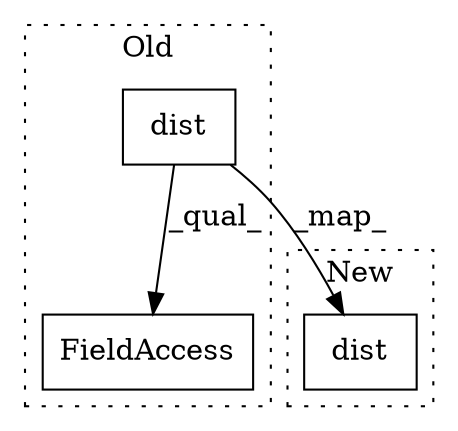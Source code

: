 digraph G {
subgraph cluster0 {
1 [label="dist" a="32" s="1171,1195" l="5,1" shape="box"];
3 [label="FieldAccess" a="22" s="1658" l="10" shape="box"];
label = "Old";
style="dotted";
}
subgraph cluster1 {
2 [label="dist" a="32" s="1173,1197" l="5,1" shape="box"];
label = "New";
style="dotted";
}
1 -> 3 [label="_qual_"];
1 -> 2 [label="_map_"];
}